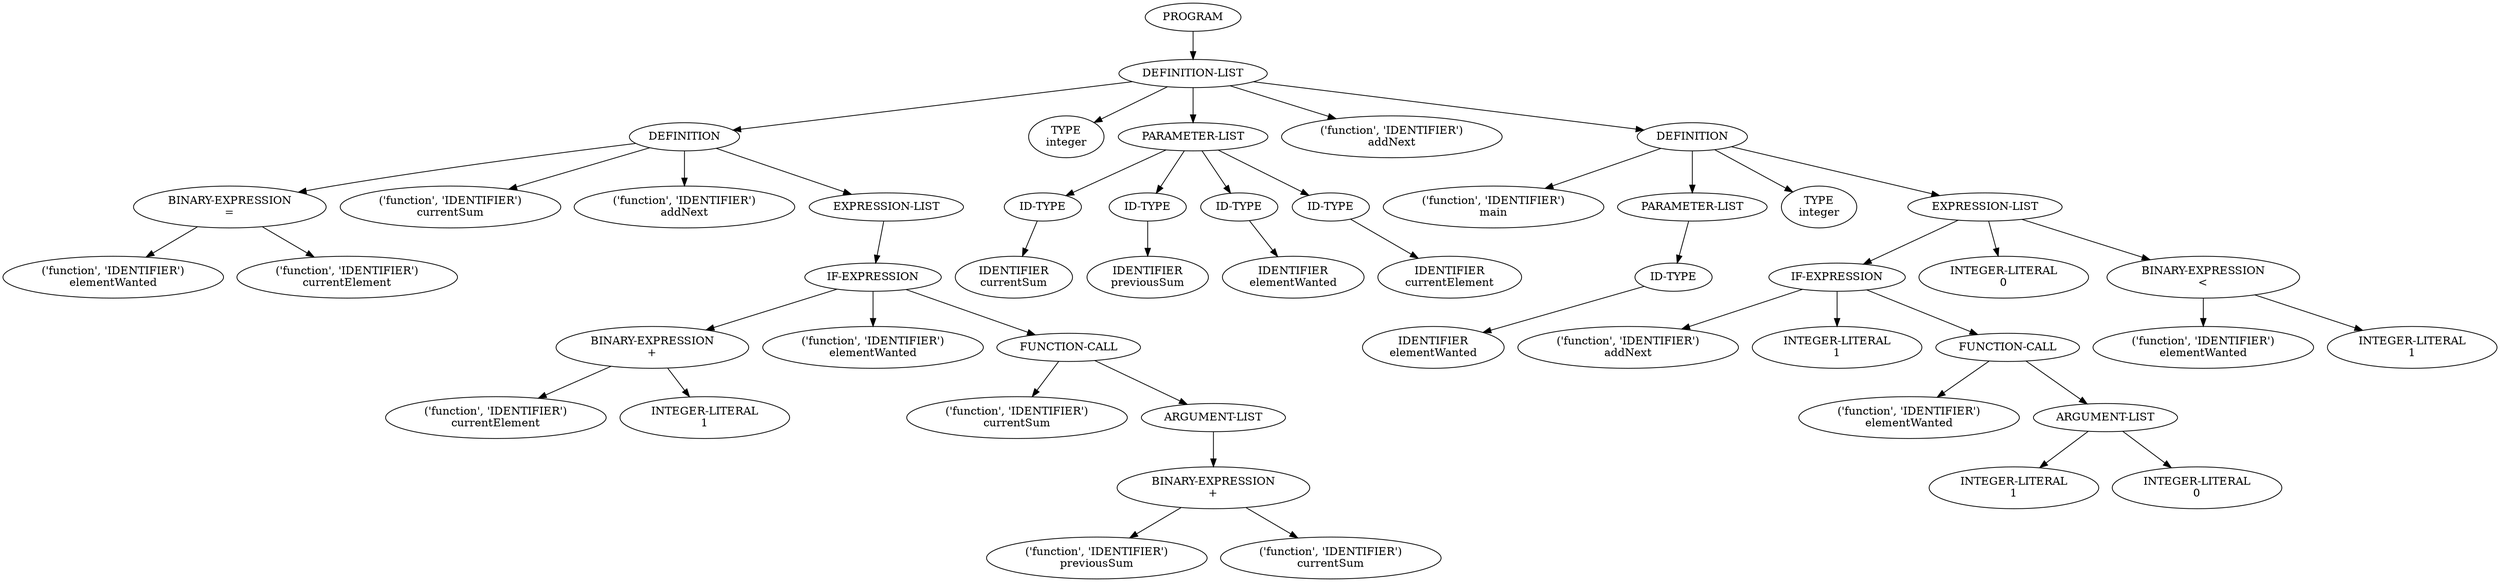 digraph AST {
node0 [label="PROGRAM"]
node1 [label="DEFINITION-LIST"]
node2 [label="DEFINITION"]
node3 [label="BINARY-EXPRESSION\n="]
node4 [label="('function', 'IDENTIFIER')\nelementWanted"]
node5 [label="('function', 'IDENTIFIER')\ncurrentElement"]
node6 [label="('function', 'IDENTIFIER')\ncurrentSum"]
node7 [label="('function', 'IDENTIFIER')\naddNext"]
node8 [label="EXPRESSION-LIST"]
node9 [label="IF-EXPRESSION"]
node10 [label="BINARY-EXPRESSION\n+"]
node11 [label="('function', 'IDENTIFIER')\ncurrentElement"]
node12 [label="INTEGER-LITERAL\n1"]
node13 [label="('function', 'IDENTIFIER')\nelementWanted"]
node14 [label="FUNCTION-CALL"]
node15 [label="('function', 'IDENTIFIER')\ncurrentSum"]
node16 [label="ARGUMENT-LIST"]
node17 [label="BINARY-EXPRESSION\n+"]
node18 [label="('function', 'IDENTIFIER')\npreviousSum"]
node19 [label="('function', 'IDENTIFIER')\ncurrentSum"]
node20 [label="TYPE\ninteger"]
node21 [label="PARAMETER-LIST"]
node22 [label="ID-TYPE"]
node23 [label="IDENTIFIER\ncurrentSum"]
node24 [label="ID-TYPE"]
node25 [label="IDENTIFIER\npreviousSum"]
node26 [label="ID-TYPE"]
node27 [label="IDENTIFIER\nelementWanted"]
node28 [label="ID-TYPE"]
node29 [label="IDENTIFIER\ncurrentElement"]
node30 [label="('function', 'IDENTIFIER')\naddNext"]
node31 [label="DEFINITION"]
node32 [label="('function', 'IDENTIFIER')\nmain"]
node33 [label="PARAMETER-LIST"]
node34 [label="ID-TYPE"]
node35 [label="IDENTIFIER\nelementWanted"]
node36 [label="TYPE\ninteger"]
node37 [label="EXPRESSION-LIST"]
node38 [label="IF-EXPRESSION"]
node39 [label="('function', 'IDENTIFIER')\naddNext"]
node40 [label="INTEGER-LITERAL\n1"]
node41 [label="FUNCTION-CALL"]
node42 [label="('function', 'IDENTIFIER')\nelementWanted"]
node43 [label="ARGUMENT-LIST"]
node44 [label="INTEGER-LITERAL\n1"]
node45 [label="INTEGER-LITERAL\n0"]
node46 [label="INTEGER-LITERAL\n0"]
node47 [label="BINARY-EXPRESSION\n<"]
node48 [label="('function', 'IDENTIFIER')\nelementWanted"]
node49 [label="INTEGER-LITERAL\n1"]
node0 -> node1
node1 -> node2
node2 -> node3
node3 -> node4
node3 -> node5
node2 -> node6
node2 -> node7
node2 -> node8
node8 -> node9
node9 -> node10
node10 -> node11
node10 -> node12
node9 -> node13
node9 -> node14
node14 -> node15
node14 -> node16
node16 -> node17
node17 -> node18
node17 -> node19
node1 -> node20
node1 -> node21
node21 -> node22
node22 -> node23
node21 -> node24
node24 -> node25
node21 -> node26
node26 -> node27
node21 -> node28
node28 -> node29
node1 -> node30
node1 -> node31
node31 -> node32
node31 -> node33
node33 -> node34
node34 -> node35
node31 -> node36
node31 -> node37
node37 -> node38
node38 -> node39
node38 -> node40
node38 -> node41
node41 -> node42
node41 -> node43
node43 -> node44
node43 -> node45
node37 -> node46
node37 -> node47
node47 -> node48
node47 -> node49
}